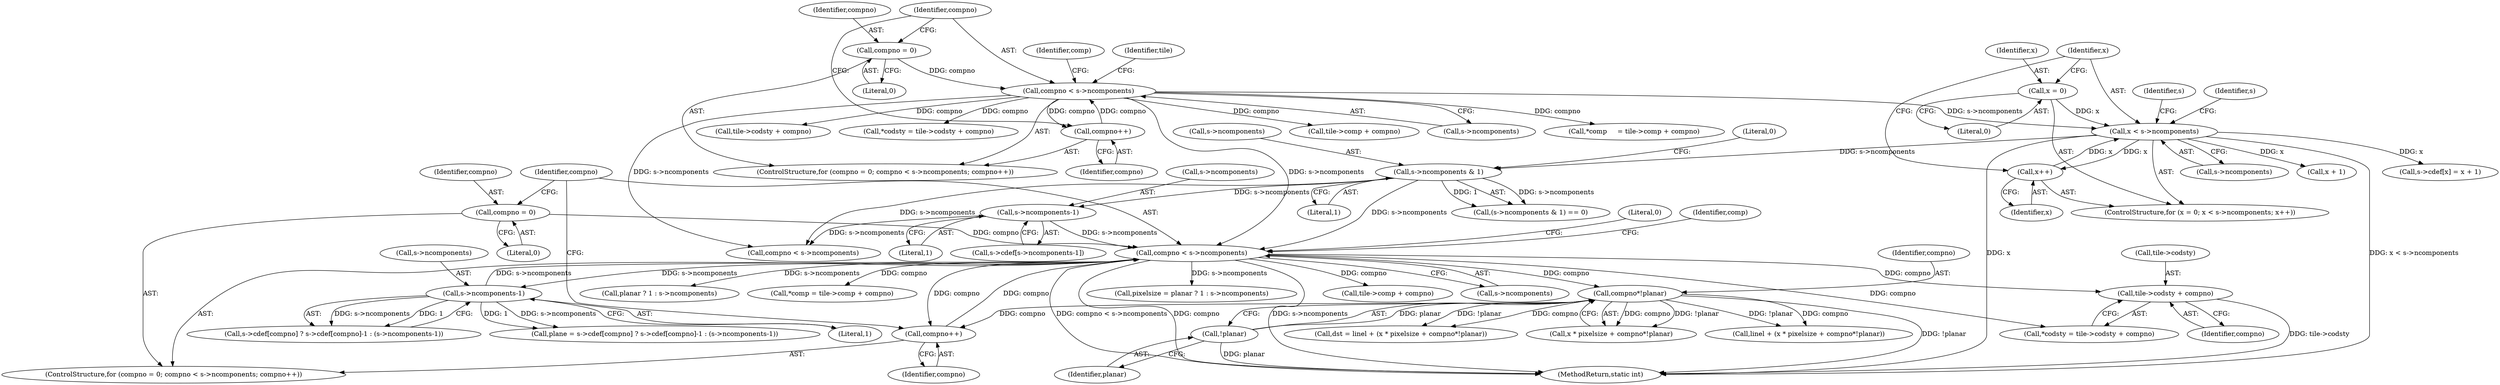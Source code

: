 digraph "0_FFmpeg_fe448cd28d674c3eff3072552eae366d0b659ce9@pointer" {
"1000796" [label="(Call,tile->codsty + compno)"];
"1000777" [label="(Call,compno < s->ncomponents)"];
"1000782" [label="(Call,compno++)"];
"1000973" [label="(Call,compno*!planar)"];
"1000975" [label="(Call,!planar)"];
"1000774" [label="(Call,compno = 0)"];
"1000880" [label="(Call,s->ncomponents-1)"];
"1000439" [label="(Call,s->ncomponents & 1)"];
"1000421" [label="(Call,x < s->ncomponents)"];
"1000426" [label="(Call,x++)"];
"1000418" [label="(Call,x = 0)"];
"1000134" [label="(Call,compno < s->ncomponents)"];
"1000131" [label="(Call,compno = 0)"];
"1000139" [label="(Call,compno++)"];
"1000450" [label="(Call,s->ncomponents-1)"];
"1000427" [label="(Identifier,x)"];
"1000439" [label="(Call,s->ncomponents & 1)"];
"1000421" [label="(Call,x < s->ncomponents)"];
"1000130" [label="(ControlStructure,for (compno = 0; compno < s->ncomponents; compno++))"];
"1000438" [label="(Call,(s->ncomponents & 1) == 0)"];
"1000446" [label="(Call,s->cdef[s->ncomponents-1])"];
"1000131" [label="(Call,compno = 0)"];
"1000145" [label="(Call,tile->comp + compno)"];
"1000418" [label="(Call,x = 0)"];
"1001089" [label="(Literal,0)"];
"1000417" [label="(ControlStructure,for (x = 0; x < s->ncomponents; x++))"];
"1000786" [label="(Call,*comp = tile->comp + compno)"];
"1000140" [label="(Identifier,compno)"];
"1000794" [label="(Call,*codsty = tile->codsty + compno)"];
"1000796" [label="(Call,tile->codsty + compno)"];
"1000783" [label="(Identifier,compno)"];
"1000975" [label="(Call,!planar)"];
"1000773" [label="(ControlStructure,for (compno = 0; compno < s->ncomponents; compno++))"];
"1000423" [label="(Call,s->ncomponents)"];
"1000419" [label="(Identifier,x)"];
"1000787" [label="(Identifier,comp)"];
"1000967" [label="(Call,linel + (x * pixelsize + compno*!planar))"];
"1000422" [label="(Identifier,x)"];
"1000444" [label="(Literal,0)"];
"1000851" [label="(Call,pixelsize = planar ? 1 : s->ncomponents)"];
"1000884" [label="(Literal,1)"];
"1000467" [label="(Call,compno < s->ncomponents)"];
"1000880" [label="(Call,s->ncomponents-1)"];
"1000434" [label="(Call,x + 1)"];
"1000881" [label="(Call,s->ncomponents)"];
"1000973" [label="(Call,compno*!planar)"];
"1000144" [label="(Identifier,comp)"];
"1000136" [label="(Call,s->ncomponents)"];
"1000143" [label="(Call,*comp     = tile->comp + compno)"];
"1000965" [label="(Call,dst = linel + (x * pixelsize + compno*!planar))"];
"1000976" [label="(Identifier,planar)"];
"1001090" [label="(MethodReturn,static int)"];
"1000775" [label="(Identifier,compno)"];
"1000134" [label="(Call,compno < s->ncomponents)"];
"1000451" [label="(Call,s->ncomponents)"];
"1000428" [label="(Call,s->cdef[x] = x + 1)"];
"1000420" [label="(Literal,0)"];
"1000797" [label="(Call,tile->codsty)"];
"1000778" [label="(Identifier,compno)"];
"1000401" [label="(Identifier,tile)"];
"1000132" [label="(Identifier,compno)"];
"1000135" [label="(Identifier,compno)"];
"1000782" [label="(Call,compno++)"];
"1000776" [label="(Literal,0)"];
"1000454" [label="(Literal,1)"];
"1000441" [label="(Identifier,s)"];
"1000865" [label="(Call,plane = s->cdef[compno] ? s->cdef[compno]-1 : (s->ncomponents-1))"];
"1000450" [label="(Call,s->ncomponents-1)"];
"1000774" [label="(Call,compno = 0)"];
"1000788" [label="(Call,tile->comp + compno)"];
"1000974" [label="(Identifier,compno)"];
"1000426" [label="(Call,x++)"];
"1000800" [label="(Identifier,compno)"];
"1000153" [label="(Call,tile->codsty + compno)"];
"1000777" [label="(Call,compno < s->ncomponents)"];
"1000969" [label="(Call,x * pixelsize + compno*!planar)"];
"1000151" [label="(Call,*codsty = tile->codsty + compno)"];
"1000779" [label="(Call,s->ncomponents)"];
"1000853" [label="(Call,planar ? 1 : s->ncomponents)"];
"1000867" [label="(Call,s->cdef[compno] ? s->cdef[compno]-1 : (s->ncomponents-1))"];
"1000431" [label="(Identifier,s)"];
"1000133" [label="(Literal,0)"];
"1000139" [label="(Call,compno++)"];
"1000443" [label="(Literal,1)"];
"1000440" [label="(Call,s->ncomponents)"];
"1000796" -> "1000794"  [label="AST: "];
"1000796" -> "1000800"  [label="CFG: "];
"1000797" -> "1000796"  [label="AST: "];
"1000800" -> "1000796"  [label="AST: "];
"1000794" -> "1000796"  [label="CFG: "];
"1000796" -> "1001090"  [label="DDG: tile->codsty"];
"1000777" -> "1000796"  [label="DDG: compno"];
"1000777" -> "1000773"  [label="AST: "];
"1000777" -> "1000779"  [label="CFG: "];
"1000778" -> "1000777"  [label="AST: "];
"1000779" -> "1000777"  [label="AST: "];
"1000787" -> "1000777"  [label="CFG: "];
"1001089" -> "1000777"  [label="CFG: "];
"1000777" -> "1001090"  [label="DDG: compno < s->ncomponents"];
"1000777" -> "1001090"  [label="DDG: compno"];
"1000777" -> "1001090"  [label="DDG: s->ncomponents"];
"1000782" -> "1000777"  [label="DDG: compno"];
"1000774" -> "1000777"  [label="DDG: compno"];
"1000880" -> "1000777"  [label="DDG: s->ncomponents"];
"1000439" -> "1000777"  [label="DDG: s->ncomponents"];
"1000134" -> "1000777"  [label="DDG: s->ncomponents"];
"1000450" -> "1000777"  [label="DDG: s->ncomponents"];
"1000777" -> "1000782"  [label="DDG: compno"];
"1000777" -> "1000786"  [label="DDG: compno"];
"1000777" -> "1000788"  [label="DDG: compno"];
"1000777" -> "1000794"  [label="DDG: compno"];
"1000777" -> "1000851"  [label="DDG: s->ncomponents"];
"1000777" -> "1000853"  [label="DDG: s->ncomponents"];
"1000777" -> "1000880"  [label="DDG: s->ncomponents"];
"1000777" -> "1000973"  [label="DDG: compno"];
"1000782" -> "1000773"  [label="AST: "];
"1000782" -> "1000783"  [label="CFG: "];
"1000783" -> "1000782"  [label="AST: "];
"1000778" -> "1000782"  [label="CFG: "];
"1000973" -> "1000782"  [label="DDG: compno"];
"1000973" -> "1000969"  [label="AST: "];
"1000973" -> "1000975"  [label="CFG: "];
"1000974" -> "1000973"  [label="AST: "];
"1000975" -> "1000973"  [label="AST: "];
"1000969" -> "1000973"  [label="CFG: "];
"1000973" -> "1001090"  [label="DDG: !planar"];
"1000973" -> "1000965"  [label="DDG: compno"];
"1000973" -> "1000965"  [label="DDG: !planar"];
"1000973" -> "1000967"  [label="DDG: compno"];
"1000973" -> "1000967"  [label="DDG: !planar"];
"1000973" -> "1000969"  [label="DDG: compno"];
"1000973" -> "1000969"  [label="DDG: !planar"];
"1000975" -> "1000973"  [label="DDG: planar"];
"1000975" -> "1000976"  [label="CFG: "];
"1000976" -> "1000975"  [label="AST: "];
"1000975" -> "1001090"  [label="DDG: planar"];
"1000774" -> "1000773"  [label="AST: "];
"1000774" -> "1000776"  [label="CFG: "];
"1000775" -> "1000774"  [label="AST: "];
"1000776" -> "1000774"  [label="AST: "];
"1000778" -> "1000774"  [label="CFG: "];
"1000880" -> "1000867"  [label="AST: "];
"1000880" -> "1000884"  [label="CFG: "];
"1000881" -> "1000880"  [label="AST: "];
"1000884" -> "1000880"  [label="AST: "];
"1000867" -> "1000880"  [label="CFG: "];
"1000880" -> "1000865"  [label="DDG: s->ncomponents"];
"1000880" -> "1000865"  [label="DDG: 1"];
"1000880" -> "1000867"  [label="DDG: s->ncomponents"];
"1000880" -> "1000867"  [label="DDG: 1"];
"1000439" -> "1000438"  [label="AST: "];
"1000439" -> "1000443"  [label="CFG: "];
"1000440" -> "1000439"  [label="AST: "];
"1000443" -> "1000439"  [label="AST: "];
"1000444" -> "1000439"  [label="CFG: "];
"1000439" -> "1000438"  [label="DDG: s->ncomponents"];
"1000439" -> "1000438"  [label="DDG: 1"];
"1000421" -> "1000439"  [label="DDG: s->ncomponents"];
"1000439" -> "1000450"  [label="DDG: s->ncomponents"];
"1000439" -> "1000467"  [label="DDG: s->ncomponents"];
"1000421" -> "1000417"  [label="AST: "];
"1000421" -> "1000423"  [label="CFG: "];
"1000422" -> "1000421"  [label="AST: "];
"1000423" -> "1000421"  [label="AST: "];
"1000431" -> "1000421"  [label="CFG: "];
"1000441" -> "1000421"  [label="CFG: "];
"1000421" -> "1001090"  [label="DDG: x"];
"1000421" -> "1001090"  [label="DDG: x < s->ncomponents"];
"1000426" -> "1000421"  [label="DDG: x"];
"1000418" -> "1000421"  [label="DDG: x"];
"1000134" -> "1000421"  [label="DDG: s->ncomponents"];
"1000421" -> "1000426"  [label="DDG: x"];
"1000421" -> "1000428"  [label="DDG: x"];
"1000421" -> "1000434"  [label="DDG: x"];
"1000426" -> "1000417"  [label="AST: "];
"1000426" -> "1000427"  [label="CFG: "];
"1000427" -> "1000426"  [label="AST: "];
"1000422" -> "1000426"  [label="CFG: "];
"1000418" -> "1000417"  [label="AST: "];
"1000418" -> "1000420"  [label="CFG: "];
"1000419" -> "1000418"  [label="AST: "];
"1000420" -> "1000418"  [label="AST: "];
"1000422" -> "1000418"  [label="CFG: "];
"1000134" -> "1000130"  [label="AST: "];
"1000134" -> "1000136"  [label="CFG: "];
"1000135" -> "1000134"  [label="AST: "];
"1000136" -> "1000134"  [label="AST: "];
"1000144" -> "1000134"  [label="CFG: "];
"1000401" -> "1000134"  [label="CFG: "];
"1000131" -> "1000134"  [label="DDG: compno"];
"1000139" -> "1000134"  [label="DDG: compno"];
"1000134" -> "1000139"  [label="DDG: compno"];
"1000134" -> "1000143"  [label="DDG: compno"];
"1000134" -> "1000145"  [label="DDG: compno"];
"1000134" -> "1000151"  [label="DDG: compno"];
"1000134" -> "1000153"  [label="DDG: compno"];
"1000134" -> "1000467"  [label="DDG: s->ncomponents"];
"1000131" -> "1000130"  [label="AST: "];
"1000131" -> "1000133"  [label="CFG: "];
"1000132" -> "1000131"  [label="AST: "];
"1000133" -> "1000131"  [label="AST: "];
"1000135" -> "1000131"  [label="CFG: "];
"1000139" -> "1000130"  [label="AST: "];
"1000139" -> "1000140"  [label="CFG: "];
"1000140" -> "1000139"  [label="AST: "];
"1000135" -> "1000139"  [label="CFG: "];
"1000450" -> "1000446"  [label="AST: "];
"1000450" -> "1000454"  [label="CFG: "];
"1000451" -> "1000450"  [label="AST: "];
"1000454" -> "1000450"  [label="AST: "];
"1000446" -> "1000450"  [label="CFG: "];
"1000450" -> "1000467"  [label="DDG: s->ncomponents"];
}
